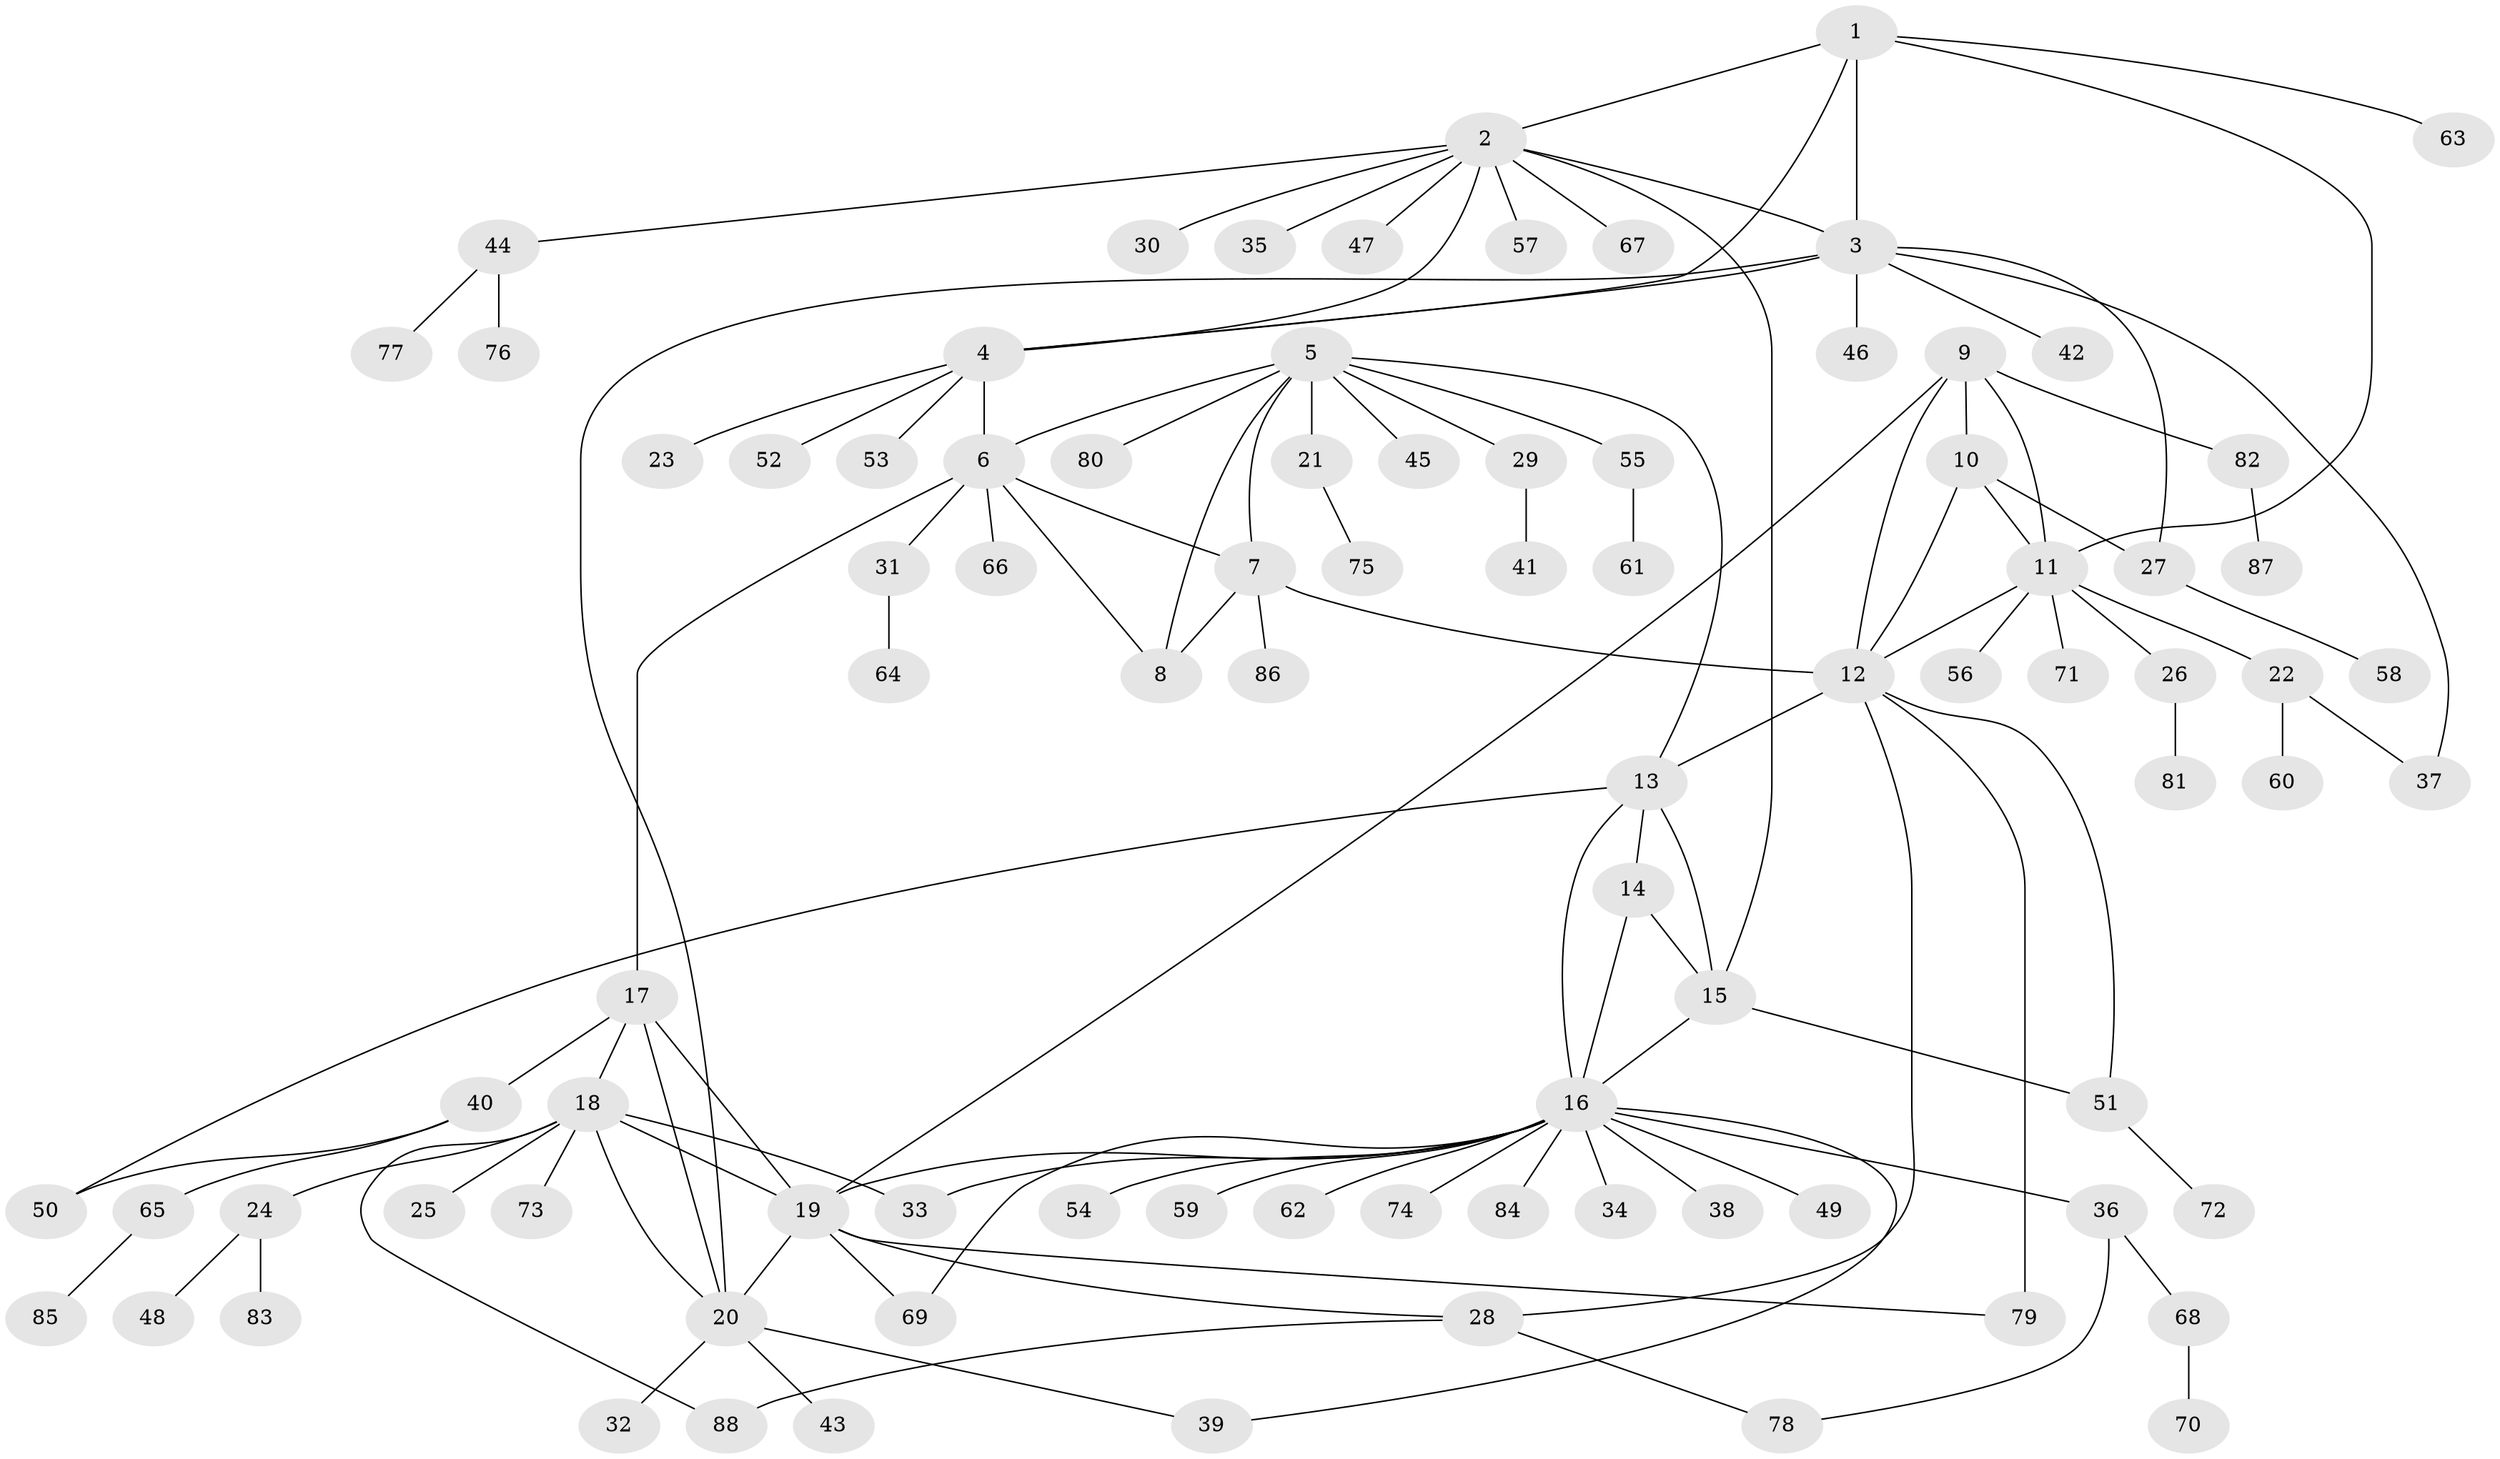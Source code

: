 // Generated by graph-tools (version 1.1) at 2025/15/03/09/25 04:15:43]
// undirected, 88 vertices, 119 edges
graph export_dot {
graph [start="1"]
  node [color=gray90,style=filled];
  1;
  2;
  3;
  4;
  5;
  6;
  7;
  8;
  9;
  10;
  11;
  12;
  13;
  14;
  15;
  16;
  17;
  18;
  19;
  20;
  21;
  22;
  23;
  24;
  25;
  26;
  27;
  28;
  29;
  30;
  31;
  32;
  33;
  34;
  35;
  36;
  37;
  38;
  39;
  40;
  41;
  42;
  43;
  44;
  45;
  46;
  47;
  48;
  49;
  50;
  51;
  52;
  53;
  54;
  55;
  56;
  57;
  58;
  59;
  60;
  61;
  62;
  63;
  64;
  65;
  66;
  67;
  68;
  69;
  70;
  71;
  72;
  73;
  74;
  75;
  76;
  77;
  78;
  79;
  80;
  81;
  82;
  83;
  84;
  85;
  86;
  87;
  88;
  1 -- 2;
  1 -- 3;
  1 -- 4;
  1 -- 11;
  1 -- 63;
  2 -- 3;
  2 -- 4;
  2 -- 15;
  2 -- 30;
  2 -- 35;
  2 -- 44;
  2 -- 47;
  2 -- 57;
  2 -- 67;
  3 -- 4;
  3 -- 20;
  3 -- 27;
  3 -- 37;
  3 -- 42;
  3 -- 46;
  4 -- 6;
  4 -- 23;
  4 -- 52;
  4 -- 53;
  5 -- 6;
  5 -- 7;
  5 -- 8;
  5 -- 13;
  5 -- 21;
  5 -- 29;
  5 -- 45;
  5 -- 55;
  5 -- 80;
  6 -- 7;
  6 -- 8;
  6 -- 17;
  6 -- 31;
  6 -- 66;
  7 -- 8;
  7 -- 12;
  7 -- 86;
  9 -- 10;
  9 -- 11;
  9 -- 12;
  9 -- 19;
  9 -- 82;
  10 -- 11;
  10 -- 12;
  10 -- 27;
  11 -- 12;
  11 -- 22;
  11 -- 26;
  11 -- 56;
  11 -- 71;
  12 -- 13;
  12 -- 28;
  12 -- 51;
  12 -- 79;
  13 -- 14;
  13 -- 15;
  13 -- 16;
  13 -- 50;
  14 -- 15;
  14 -- 16;
  15 -- 16;
  15 -- 51;
  16 -- 19;
  16 -- 33;
  16 -- 34;
  16 -- 36;
  16 -- 38;
  16 -- 39;
  16 -- 49;
  16 -- 54;
  16 -- 59;
  16 -- 62;
  16 -- 69;
  16 -- 74;
  16 -- 84;
  17 -- 18;
  17 -- 19;
  17 -- 20;
  17 -- 40;
  18 -- 19;
  18 -- 20;
  18 -- 24;
  18 -- 25;
  18 -- 33;
  18 -- 73;
  18 -- 88;
  19 -- 20;
  19 -- 28;
  19 -- 69;
  19 -- 79;
  20 -- 32;
  20 -- 39;
  20 -- 43;
  21 -- 75;
  22 -- 37;
  22 -- 60;
  24 -- 48;
  24 -- 83;
  26 -- 81;
  27 -- 58;
  28 -- 78;
  28 -- 88;
  29 -- 41;
  31 -- 64;
  36 -- 68;
  36 -- 78;
  40 -- 50;
  40 -- 65;
  44 -- 76;
  44 -- 77;
  51 -- 72;
  55 -- 61;
  65 -- 85;
  68 -- 70;
  82 -- 87;
}
